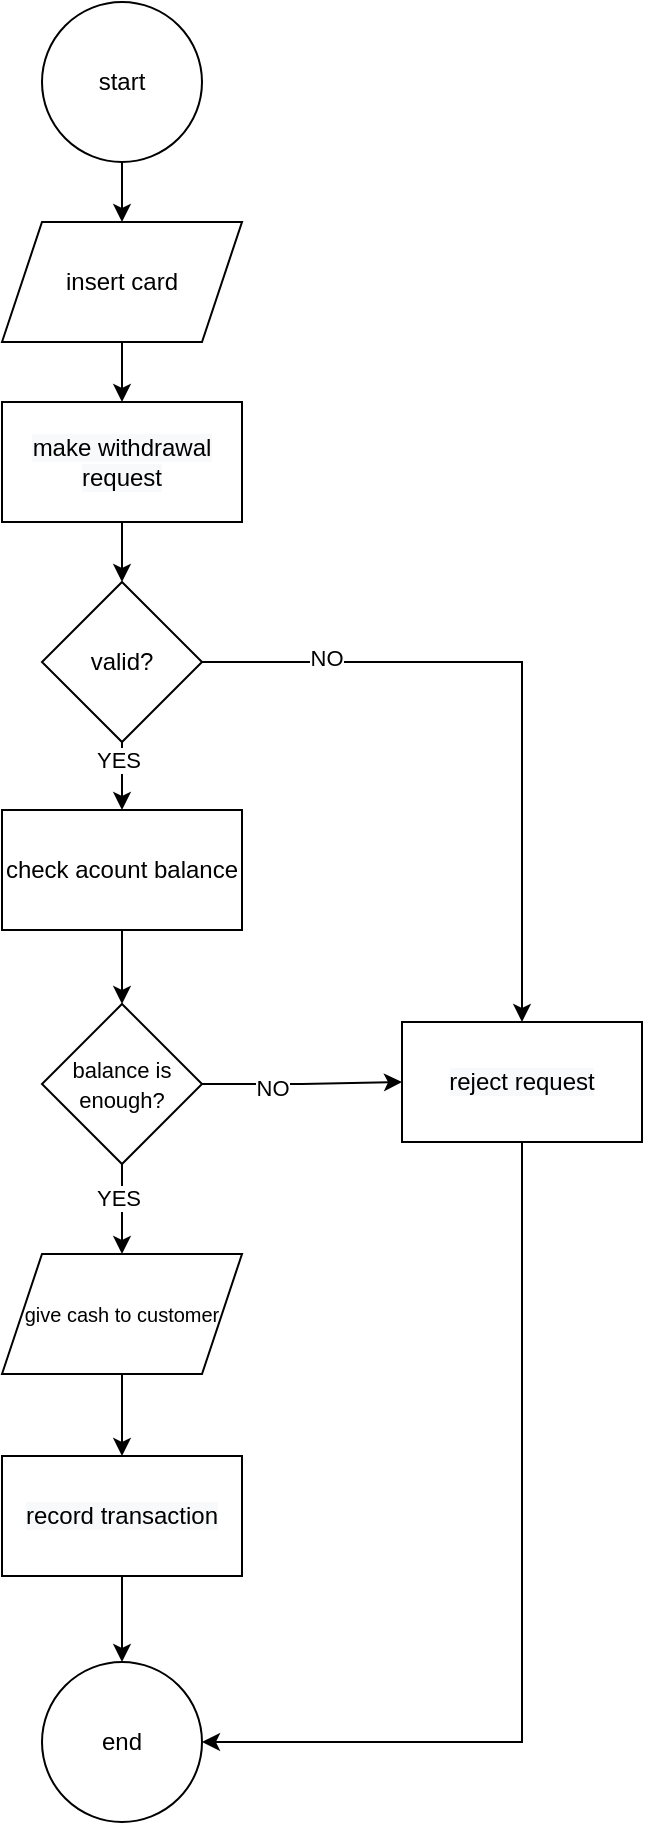 <mxfile version="24.7.6">
  <diagram name="Page-1" id="Wpgi2vCul-hgQJS9_ody">
    <mxGraphModel dx="1418" dy="867" grid="1" gridSize="10" guides="1" tooltips="1" connect="1" arrows="1" fold="1" page="1" pageScale="1" pageWidth="827" pageHeight="1169" math="0" shadow="0">
      <root>
        <mxCell id="0" />
        <mxCell id="1" parent="0" />
        <mxCell id="krserkGYWNreEZ6Du8Vo-14" value="" style="edgeStyle=orthogonalEdgeStyle;rounded=0;orthogonalLoop=1;jettySize=auto;html=1;" edge="1" parent="1" source="krserkGYWNreEZ6Du8Vo-1" target="krserkGYWNreEZ6Du8Vo-3">
          <mxGeometry relative="1" as="geometry" />
        </mxCell>
        <mxCell id="krserkGYWNreEZ6Du8Vo-1" value="start" style="ellipse;whiteSpace=wrap;html=1;aspect=fixed;" vertex="1" parent="1">
          <mxGeometry x="366" y="94" width="80" height="80" as="geometry" />
        </mxCell>
        <mxCell id="krserkGYWNreEZ6Du8Vo-16" value="" style="edgeStyle=orthogonalEdgeStyle;rounded=0;orthogonalLoop=1;jettySize=auto;html=1;" edge="1" parent="1" source="krserkGYWNreEZ6Du8Vo-2" target="krserkGYWNreEZ6Du8Vo-4">
          <mxGeometry relative="1" as="geometry" />
        </mxCell>
        <mxCell id="krserkGYWNreEZ6Du8Vo-2" value="&lt;br&gt;&lt;span style=&quot;color: rgb(0, 0, 0); font-family: Helvetica, &amp;quot;VP Default&amp;quot;; font-size: 12px; font-style: normal; font-variant-ligatures: normal; font-variant-caps: normal; font-weight: 400; letter-spacing: normal; orphans: 2; text-align: center; text-indent: 0px; text-transform: none; widows: 2; word-spacing: 0px; -webkit-text-stroke-width: 0px; white-space: normal; background-color: rgb(248, 249, 250); text-decoration-thickness: initial; text-decoration-style: initial; text-decoration-color: initial; display: inline !important; float: none;&quot;&gt;make withdrawal request&lt;/span&gt;&lt;div&gt;&lt;br&gt;&lt;/div&gt;" style="rounded=0;whiteSpace=wrap;html=1;" vertex="1" parent="1">
          <mxGeometry x="346" y="294" width="120" height="60" as="geometry" />
        </mxCell>
        <mxCell id="krserkGYWNreEZ6Du8Vo-15" value="" style="edgeStyle=orthogonalEdgeStyle;rounded=0;orthogonalLoop=1;jettySize=auto;html=1;" edge="1" parent="1" source="krserkGYWNreEZ6Du8Vo-3" target="krserkGYWNreEZ6Du8Vo-2">
          <mxGeometry relative="1" as="geometry" />
        </mxCell>
        <mxCell id="krserkGYWNreEZ6Du8Vo-3" value="insert card" style="shape=parallelogram;perimeter=parallelogramPerimeter;whiteSpace=wrap;html=1;fixedSize=1;" vertex="1" parent="1">
          <mxGeometry x="346" y="204" width="120" height="60" as="geometry" />
        </mxCell>
        <mxCell id="krserkGYWNreEZ6Du8Vo-11" style="edgeStyle=orthogonalEdgeStyle;rounded=0;orthogonalLoop=1;jettySize=auto;html=1;entryX=0.5;entryY=0;entryDx=0;entryDy=0;" edge="1" parent="1" source="krserkGYWNreEZ6Du8Vo-4" target="krserkGYWNreEZ6Du8Vo-10">
          <mxGeometry relative="1" as="geometry" />
        </mxCell>
        <mxCell id="krserkGYWNreEZ6Du8Vo-22" value="NO" style="edgeLabel;html=1;align=center;verticalAlign=middle;resizable=0;points=[];" vertex="1" connectable="0" parent="krserkGYWNreEZ6Du8Vo-11">
          <mxGeometry x="-0.635" y="2" relative="1" as="geometry">
            <mxPoint as="offset" />
          </mxGeometry>
        </mxCell>
        <mxCell id="krserkGYWNreEZ6Du8Vo-17" value="" style="edgeStyle=orthogonalEdgeStyle;rounded=0;orthogonalLoop=1;jettySize=auto;html=1;" edge="1" parent="1" source="krserkGYWNreEZ6Du8Vo-4" target="krserkGYWNreEZ6Du8Vo-5">
          <mxGeometry relative="1" as="geometry" />
        </mxCell>
        <mxCell id="krserkGYWNreEZ6Du8Vo-25" value="YES" style="edgeLabel;html=1;align=center;verticalAlign=middle;resizable=0;points=[];" vertex="1" connectable="0" parent="krserkGYWNreEZ6Du8Vo-17">
          <mxGeometry x="-0.64" y="-2" relative="1" as="geometry">
            <mxPoint as="offset" />
          </mxGeometry>
        </mxCell>
        <mxCell id="krserkGYWNreEZ6Du8Vo-4" value="valid?" style="rhombus;whiteSpace=wrap;html=1;" vertex="1" parent="1">
          <mxGeometry x="366" y="384" width="80" height="80" as="geometry" />
        </mxCell>
        <mxCell id="krserkGYWNreEZ6Du8Vo-18" value="" style="edgeStyle=orthogonalEdgeStyle;rounded=0;orthogonalLoop=1;jettySize=auto;html=1;" edge="1" parent="1" source="krserkGYWNreEZ6Du8Vo-5" target="krserkGYWNreEZ6Du8Vo-6">
          <mxGeometry relative="1" as="geometry" />
        </mxCell>
        <mxCell id="krserkGYWNreEZ6Du8Vo-5" value="check acount balance" style="rounded=0;whiteSpace=wrap;html=1;" vertex="1" parent="1">
          <mxGeometry x="346" y="498" width="120" height="60" as="geometry" />
        </mxCell>
        <mxCell id="krserkGYWNreEZ6Du8Vo-12" style="edgeStyle=orthogonalEdgeStyle;rounded=0;orthogonalLoop=1;jettySize=auto;html=1;" edge="1" parent="1" source="krserkGYWNreEZ6Du8Vo-6">
          <mxGeometry relative="1" as="geometry">
            <mxPoint x="546" y="634" as="targetPoint" />
          </mxGeometry>
        </mxCell>
        <mxCell id="krserkGYWNreEZ6Du8Vo-23" value="NO" style="edgeLabel;html=1;align=center;verticalAlign=middle;resizable=0;points=[];" vertex="1" connectable="0" parent="krserkGYWNreEZ6Du8Vo-12">
          <mxGeometry x="-0.303" y="-2" relative="1" as="geometry">
            <mxPoint as="offset" />
          </mxGeometry>
        </mxCell>
        <mxCell id="krserkGYWNreEZ6Du8Vo-19" value="" style="edgeStyle=orthogonalEdgeStyle;rounded=0;orthogonalLoop=1;jettySize=auto;html=1;" edge="1" parent="1" source="krserkGYWNreEZ6Du8Vo-6" target="krserkGYWNreEZ6Du8Vo-8">
          <mxGeometry relative="1" as="geometry">
            <Array as="points">
              <mxPoint x="406" y="694" />
              <mxPoint x="406" y="694" />
            </Array>
          </mxGeometry>
        </mxCell>
        <mxCell id="krserkGYWNreEZ6Du8Vo-24" value="YES" style="edgeLabel;html=1;align=center;verticalAlign=middle;resizable=0;points=[];" vertex="1" connectable="0" parent="krserkGYWNreEZ6Du8Vo-19">
          <mxGeometry x="-0.25" y="-2" relative="1" as="geometry">
            <mxPoint as="offset" />
          </mxGeometry>
        </mxCell>
        <mxCell id="krserkGYWNreEZ6Du8Vo-6" value="&lt;font style=&quot;font-size: 11px;&quot;&gt;balance is enough?&lt;/font&gt;" style="rhombus;whiteSpace=wrap;html=1;" vertex="1" parent="1">
          <mxGeometry x="366" y="595" width="80" height="80" as="geometry" />
        </mxCell>
        <mxCell id="krserkGYWNreEZ6Du8Vo-20" value="" style="edgeStyle=orthogonalEdgeStyle;rounded=0;orthogonalLoop=1;jettySize=auto;html=1;" edge="1" parent="1" source="krserkGYWNreEZ6Du8Vo-8" target="krserkGYWNreEZ6Du8Vo-9">
          <mxGeometry relative="1" as="geometry" />
        </mxCell>
        <mxCell id="krserkGYWNreEZ6Du8Vo-8" value="&lt;font style=&quot;font-size: 10px;&quot;&gt;give cash to customer&lt;/font&gt;" style="shape=parallelogram;perimeter=parallelogramPerimeter;whiteSpace=wrap;html=1;fixedSize=1;" vertex="1" parent="1">
          <mxGeometry x="346" y="720" width="120" height="60" as="geometry" />
        </mxCell>
        <mxCell id="krserkGYWNreEZ6Du8Vo-21" value="" style="edgeStyle=orthogonalEdgeStyle;rounded=0;orthogonalLoop=1;jettySize=auto;html=1;" edge="1" parent="1" source="krserkGYWNreEZ6Du8Vo-9" target="krserkGYWNreEZ6Du8Vo-13">
          <mxGeometry relative="1" as="geometry" />
        </mxCell>
        <mxCell id="krserkGYWNreEZ6Du8Vo-9" value="&lt;span style=&quot;font-family: Helvetica, &amp;quot;VP Default&amp;quot;; background-color: rgb(248, 249, 250);&quot;&gt;record transaction&lt;/span&gt;" style="rounded=0;whiteSpace=wrap;html=1;" vertex="1" parent="1">
          <mxGeometry x="346" y="821" width="120" height="60" as="geometry" />
        </mxCell>
        <mxCell id="krserkGYWNreEZ6Du8Vo-26" style="edgeStyle=orthogonalEdgeStyle;rounded=0;orthogonalLoop=1;jettySize=auto;html=1;entryX=1;entryY=0.5;entryDx=0;entryDy=0;" edge="1" parent="1" source="krserkGYWNreEZ6Du8Vo-10" target="krserkGYWNreEZ6Du8Vo-13">
          <mxGeometry relative="1" as="geometry">
            <mxPoint x="576" y="964" as="targetPoint" />
            <Array as="points">
              <mxPoint x="606" y="964" />
            </Array>
          </mxGeometry>
        </mxCell>
        <mxCell id="krserkGYWNreEZ6Du8Vo-10" value="&lt;br&gt;&lt;span style=&quot;color: rgb(0, 0, 0); font-family: Helvetica, &amp;quot;VP Default&amp;quot;; font-size: 12px; font-style: normal; font-variant-ligatures: normal; font-variant-caps: normal; font-weight: 400; letter-spacing: normal; orphans: 2; text-align: center; text-indent: 0px; text-transform: none; widows: 2; word-spacing: 0px; -webkit-text-stroke-width: 0px; white-space: normal; background-color: rgb(248, 249, 250); text-decoration-thickness: initial; text-decoration-style: initial; text-decoration-color: initial; display: inline !important; float: none;&quot;&gt;reject request&lt;/span&gt;&lt;div&gt;&lt;br/&gt;&lt;/div&gt;" style="rounded=0;whiteSpace=wrap;html=1;" vertex="1" parent="1">
          <mxGeometry x="546" y="604" width="120" height="60" as="geometry" />
        </mxCell>
        <mxCell id="krserkGYWNreEZ6Du8Vo-13" value="end" style="ellipse;whiteSpace=wrap;html=1;aspect=fixed;" vertex="1" parent="1">
          <mxGeometry x="366" y="924" width="80" height="80" as="geometry" />
        </mxCell>
      </root>
    </mxGraphModel>
  </diagram>
</mxfile>
